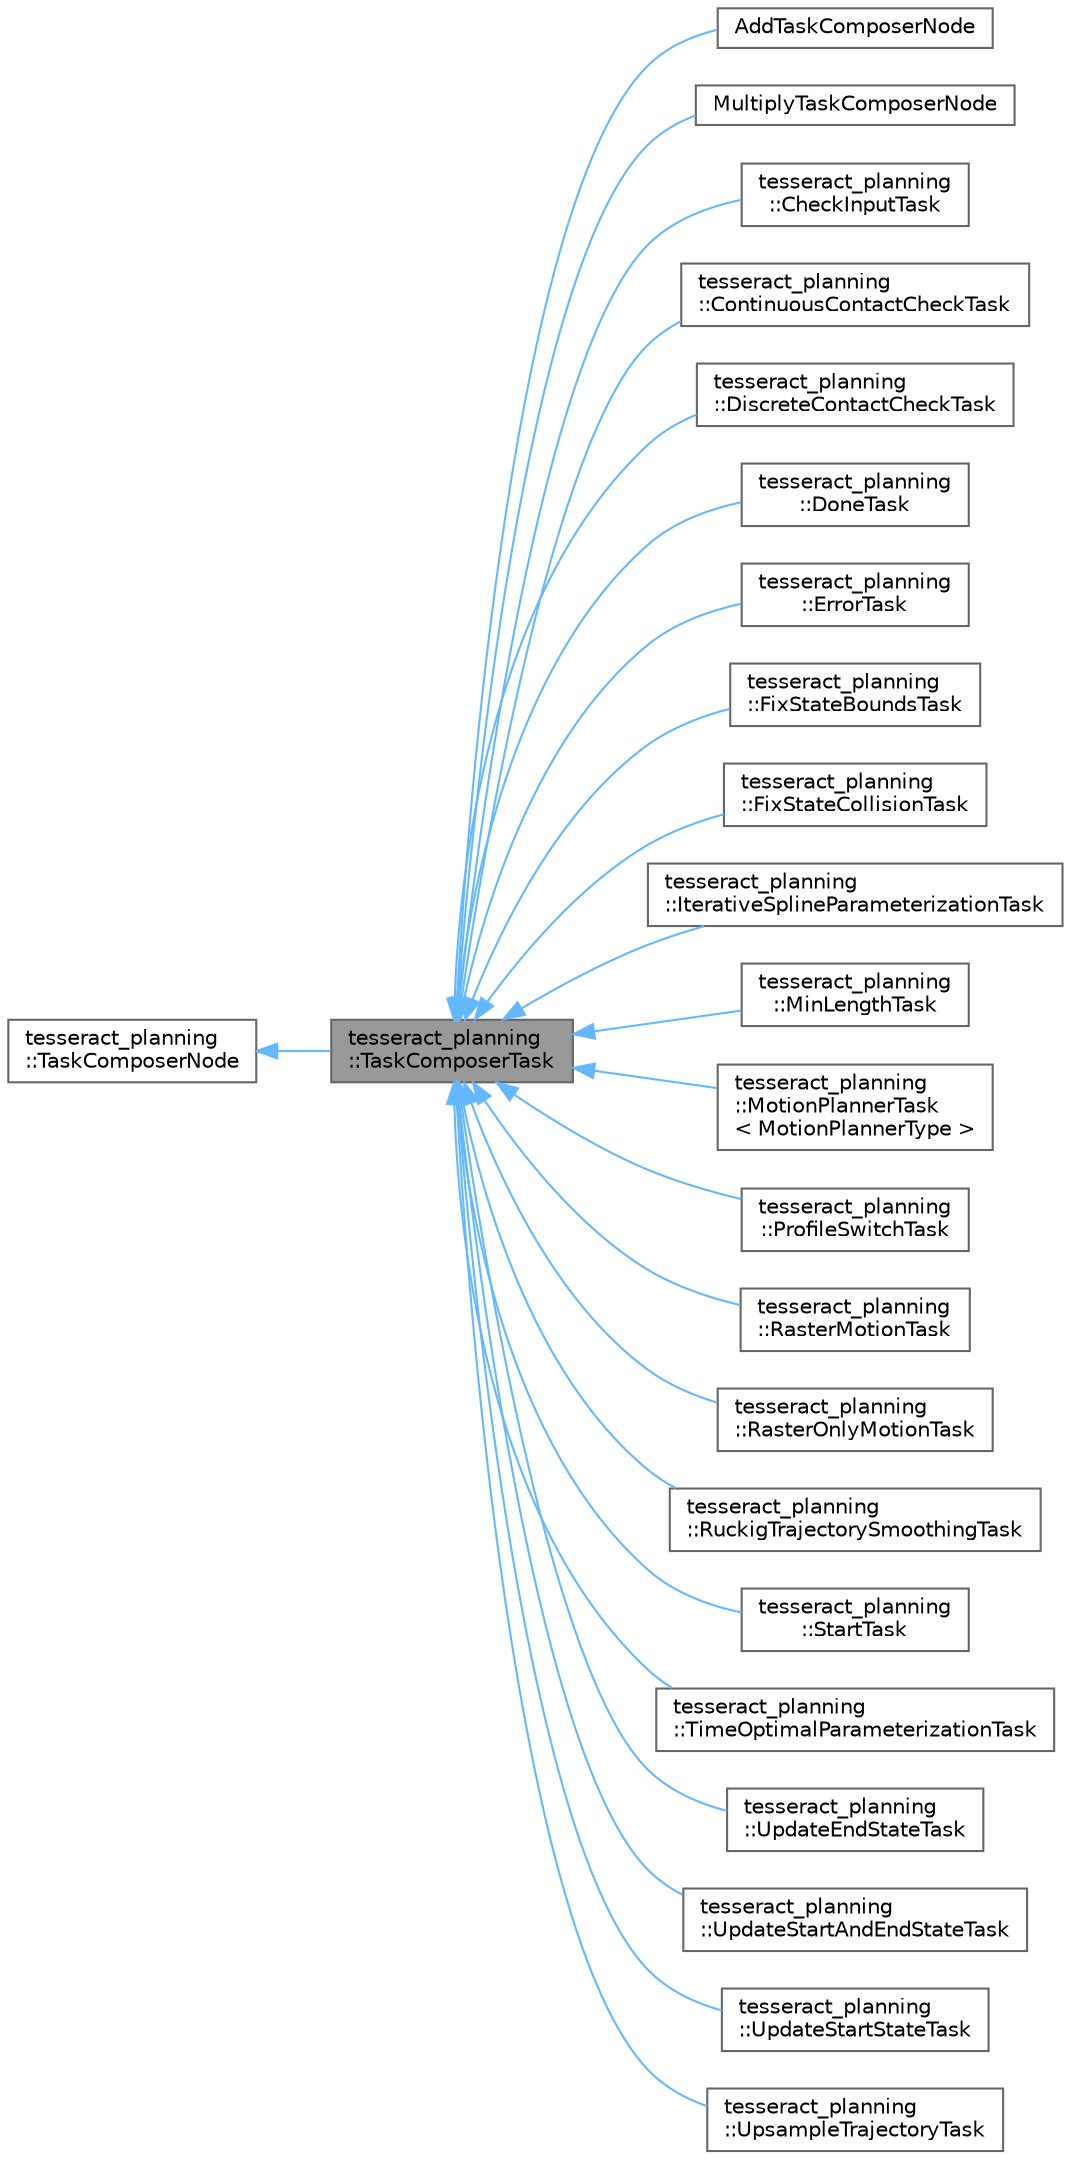 digraph "tesseract_planning::TaskComposerTask"
{
 // LATEX_PDF_SIZE
  bgcolor="transparent";
  edge [fontname=Helvetica,fontsize=10,labelfontname=Helvetica,labelfontsize=10];
  node [fontname=Helvetica,fontsize=10,shape=box,height=0.2,width=0.4];
  rankdir="LR";
  Node1 [label="tesseract_planning\l::TaskComposerTask",height=0.2,width=0.4,color="gray40", fillcolor="grey60", style="filled", fontcolor="black",tooltip=" "];
  Node2 -> Node1 [dir="back",color="steelblue1",style="solid"];
  Node2 [label="tesseract_planning\l::TaskComposerNode",height=0.2,width=0.4,color="gray40", fillcolor="white", style="filled",URL="$de/d23/classtesseract__planning_1_1TaskComposerNode.html",tooltip="Represents a node the pipeline to be executed."];
  Node1 -> Node3 [dir="back",color="steelblue1",style="solid"];
  Node3 [label="AddTaskComposerNode",height=0.2,width=0.4,color="gray40", fillcolor="white", style="filled",URL="$d6/d85/classAddTaskComposerNode.html",tooltip=" "];
  Node1 -> Node4 [dir="back",color="steelblue1",style="solid"];
  Node4 [label="MultiplyTaskComposerNode",height=0.2,width=0.4,color="gray40", fillcolor="white", style="filled",URL="$d1/de8/classMultiplyTaskComposerNode.html",tooltip=" "];
  Node1 -> Node5 [dir="back",color="steelblue1",style="solid"];
  Node5 [label="tesseract_planning\l::CheckInputTask",height=0.2,width=0.4,color="gray40", fillcolor="white", style="filled",URL="$de/d24/classtesseract__planning_1_1CheckInputTask.html",tooltip=" "];
  Node1 -> Node6 [dir="back",color="steelblue1",style="solid"];
  Node6 [label="tesseract_planning\l::ContinuousContactCheckTask",height=0.2,width=0.4,color="gray40", fillcolor="white", style="filled",URL="$d0/dc5/classtesseract__planning_1_1ContinuousContactCheckTask.html",tooltip=" "];
  Node1 -> Node7 [dir="back",color="steelblue1",style="solid"];
  Node7 [label="tesseract_planning\l::DiscreteContactCheckTask",height=0.2,width=0.4,color="gray40", fillcolor="white", style="filled",URL="$d0/ddd/classtesseract__planning_1_1DiscreteContactCheckTask.html",tooltip=" "];
  Node1 -> Node8 [dir="back",color="steelblue1",style="solid"];
  Node8 [label="tesseract_planning\l::DoneTask",height=0.2,width=0.4,color="gray40", fillcolor="white", style="filled",URL="$da/da8/classtesseract__planning_1_1DoneTask.html",tooltip=" "];
  Node1 -> Node9 [dir="back",color="steelblue1",style="solid"];
  Node9 [label="tesseract_planning\l::ErrorTask",height=0.2,width=0.4,color="gray40", fillcolor="white", style="filled",URL="$d6/d3d/classtesseract__planning_1_1ErrorTask.html",tooltip=" "];
  Node1 -> Node10 [dir="back",color="steelblue1",style="solid"];
  Node10 [label="tesseract_planning\l::FixStateBoundsTask",height=0.2,width=0.4,color="gray40", fillcolor="white", style="filled",URL="$de/ddd/classtesseract__planning_1_1FixStateBoundsTask.html",tooltip="This task modifies the input instructions in order to push waypoints that are outside of their limits..."];
  Node1 -> Node11 [dir="back",color="steelblue1",style="solid"];
  Node11 [label="tesseract_planning\l::FixStateCollisionTask",height=0.2,width=0.4,color="gray40", fillcolor="white", style="filled",URL="$d9/dd2/classtesseract__planning_1_1FixStateCollisionTask.html",tooltip="This task modifies the input instructions in order to push waypoints that are in collision out of col..."];
  Node1 -> Node12 [dir="back",color="steelblue1",style="solid"];
  Node12 [label="tesseract_planning\l::IterativeSplineParameterizationTask",height=0.2,width=0.4,color="gray40", fillcolor="white", style="filled",URL="$de/d1a/classtesseract__planning_1_1IterativeSplineParameterizationTask.html",tooltip=" "];
  Node1 -> Node13 [dir="back",color="steelblue1",style="solid"];
  Node13 [label="tesseract_planning\l::MinLengthTask",height=0.2,width=0.4,color="gray40", fillcolor="white", style="filled",URL="$d2/d89/classtesseract__planning_1_1MinLengthTask.html",tooltip=" "];
  Node1 -> Node14 [dir="back",color="steelblue1",style="solid"];
  Node14 [label="tesseract_planning\l::MotionPlannerTask\l\< MotionPlannerType \>",height=0.2,width=0.4,color="gray40", fillcolor="white", style="filled",URL="$d0/d05/classtesseract__planning_1_1MotionPlannerTask.html",tooltip=" "];
  Node1 -> Node15 [dir="back",color="steelblue1",style="solid"];
  Node15 [label="tesseract_planning\l::ProfileSwitchTask",height=0.2,width=0.4,color="gray40", fillcolor="white", style="filled",URL="$d7/d83/classtesseract__planning_1_1ProfileSwitchTask.html",tooltip="This task simply returns a value specified in the composite profile. This can be used to switch execu..."];
  Node1 -> Node16 [dir="back",color="steelblue1",style="solid"];
  Node16 [label="tesseract_planning\l::RasterMotionTask",height=0.2,width=0.4,color="gray40", fillcolor="white", style="filled",URL="$d2/d21/classtesseract__planning_1_1RasterMotionTask.html",tooltip="The RasterCtMotionTask class."];
  Node1 -> Node17 [dir="back",color="steelblue1",style="solid"];
  Node17 [label="tesseract_planning\l::RasterOnlyMotionTask",height=0.2,width=0.4,color="gray40", fillcolor="white", style="filled",URL="$d1/d2b/classtesseract__planning_1_1RasterOnlyMotionTask.html",tooltip="The RasterCtOnlyMotionTask class."];
  Node1 -> Node18 [dir="back",color="steelblue1",style="solid"];
  Node18 [label="tesseract_planning\l::RuckigTrajectorySmoothingTask",height=0.2,width=0.4,color="gray40", fillcolor="white", style="filled",URL="$da/da7/classtesseract__planning_1_1RuckigTrajectorySmoothingTask.html",tooltip=" "];
  Node1 -> Node19 [dir="back",color="steelblue1",style="solid"];
  Node19 [label="tesseract_planning\l::StartTask",height=0.2,width=0.4,color="gray40", fillcolor="white", style="filled",URL="$d5/d24/classtesseract__planning_1_1StartTask.html",tooltip=" "];
  Node1 -> Node20 [dir="back",color="steelblue1",style="solid"];
  Node20 [label="tesseract_planning\l::TimeOptimalParameterizationTask",height=0.2,width=0.4,color="gray40", fillcolor="white", style="filled",URL="$de/d3e/classtesseract__planning_1_1TimeOptimalParameterizationTask.html",tooltip=" "];
  Node1 -> Node21 [dir="back",color="steelblue1",style="solid"];
  Node21 [label="tesseract_planning\l::UpdateEndStateTask",height=0.2,width=0.4,color="gray40", fillcolor="white", style="filled",URL="$d5/deb/classtesseract__planning_1_1UpdateEndStateTask.html",tooltip=" "];
  Node1 -> Node22 [dir="back",color="steelblue1",style="solid"];
  Node22 [label="tesseract_planning\l::UpdateStartAndEndStateTask",height=0.2,width=0.4,color="gray40", fillcolor="white", style="filled",URL="$d2/d5e/classtesseract__planning_1_1UpdateStartAndEndStateTask.html",tooltip=" "];
  Node1 -> Node23 [dir="back",color="steelblue1",style="solid"];
  Node23 [label="tesseract_planning\l::UpdateStartStateTask",height=0.2,width=0.4,color="gray40", fillcolor="white", style="filled",URL="$dd/d45/classtesseract__planning_1_1UpdateStartStateTask.html",tooltip=" "];
  Node1 -> Node24 [dir="back",color="steelblue1",style="solid"];
  Node24 [label="tesseract_planning\l::UpsampleTrajectoryTask",height=0.2,width=0.4,color="gray40", fillcolor="white", style="filled",URL="$de/d59/classtesseract__planning_1_1UpsampleTrajectoryTask.html",tooltip="This is used to upsample the results trajectory based on the longest valid segment length."];
}
